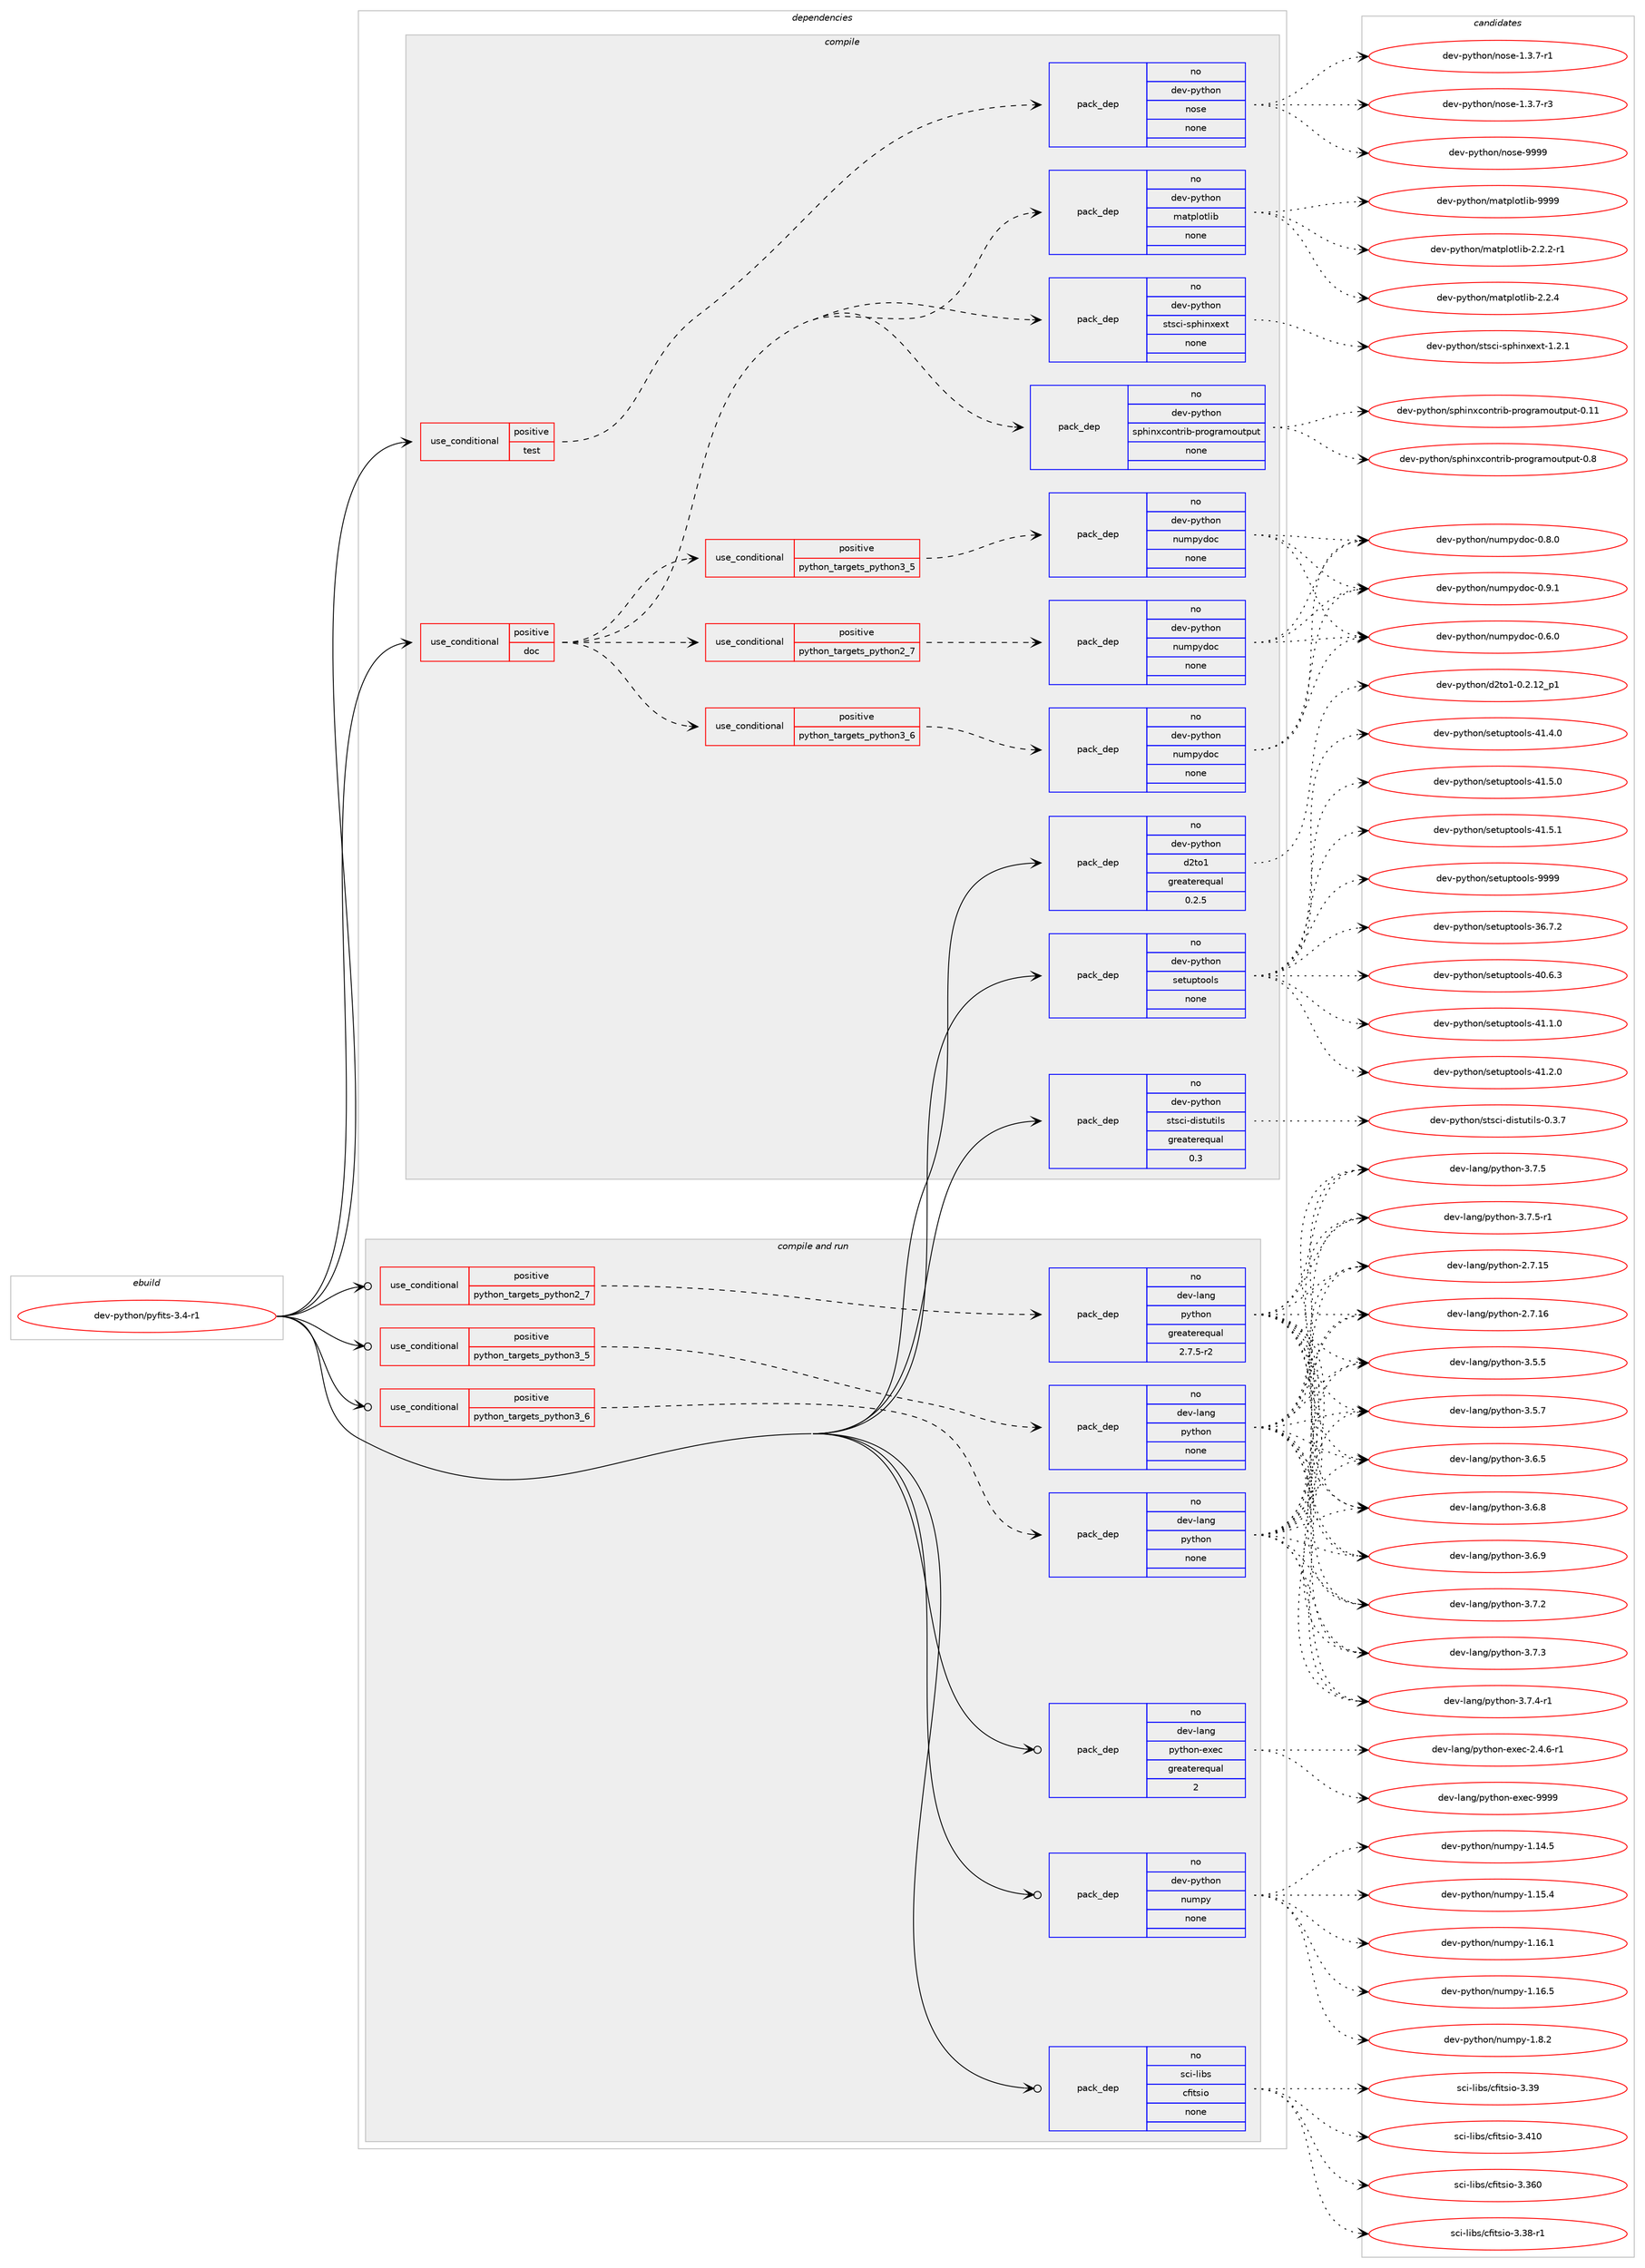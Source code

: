 digraph prolog {

# *************
# Graph options
# *************

newrank=true;
concentrate=true;
compound=true;
graph [rankdir=LR,fontname=Helvetica,fontsize=10,ranksep=1.5];#, ranksep=2.5, nodesep=0.2];
edge  [arrowhead=vee];
node  [fontname=Helvetica,fontsize=10];

# **********
# The ebuild
# **********

subgraph cluster_leftcol {
color=gray;
rank=same;
label=<<i>ebuild</i>>;
id [label="dev-python/pyfits-3.4-r1", color=red, width=4, href="../dev-python/pyfits-3.4-r1.svg"];
}

# ****************
# The dependencies
# ****************

subgraph cluster_midcol {
color=gray;
label=<<i>dependencies</i>>;
subgraph cluster_compile {
fillcolor="#eeeeee";
style=filled;
label=<<i>compile</i>>;
subgraph cond145792 {
dependency625610 [label=<<TABLE BORDER="0" CELLBORDER="1" CELLSPACING="0" CELLPADDING="4"><TR><TD ROWSPAN="3" CELLPADDING="10">use_conditional</TD></TR><TR><TD>positive</TD></TR><TR><TD>doc</TD></TR></TABLE>>, shape=none, color=red];
subgraph pack467974 {
dependency625611 [label=<<TABLE BORDER="0" CELLBORDER="1" CELLSPACING="0" CELLPADDING="4" WIDTH="220"><TR><TD ROWSPAN="6" CELLPADDING="30">pack_dep</TD></TR><TR><TD WIDTH="110">no</TD></TR><TR><TD>dev-python</TD></TR><TR><TD>matplotlib</TD></TR><TR><TD>none</TD></TR><TR><TD></TD></TR></TABLE>>, shape=none, color=blue];
}
dependency625610:e -> dependency625611:w [weight=20,style="dashed",arrowhead="vee"];
subgraph cond145793 {
dependency625612 [label=<<TABLE BORDER="0" CELLBORDER="1" CELLSPACING="0" CELLPADDING="4"><TR><TD ROWSPAN="3" CELLPADDING="10">use_conditional</TD></TR><TR><TD>positive</TD></TR><TR><TD>python_targets_python2_7</TD></TR></TABLE>>, shape=none, color=red];
subgraph pack467975 {
dependency625613 [label=<<TABLE BORDER="0" CELLBORDER="1" CELLSPACING="0" CELLPADDING="4" WIDTH="220"><TR><TD ROWSPAN="6" CELLPADDING="30">pack_dep</TD></TR><TR><TD WIDTH="110">no</TD></TR><TR><TD>dev-python</TD></TR><TR><TD>numpydoc</TD></TR><TR><TD>none</TD></TR><TR><TD></TD></TR></TABLE>>, shape=none, color=blue];
}
dependency625612:e -> dependency625613:w [weight=20,style="dashed",arrowhead="vee"];
}
dependency625610:e -> dependency625612:w [weight=20,style="dashed",arrowhead="vee"];
subgraph cond145794 {
dependency625614 [label=<<TABLE BORDER="0" CELLBORDER="1" CELLSPACING="0" CELLPADDING="4"><TR><TD ROWSPAN="3" CELLPADDING="10">use_conditional</TD></TR><TR><TD>positive</TD></TR><TR><TD>python_targets_python3_5</TD></TR></TABLE>>, shape=none, color=red];
subgraph pack467976 {
dependency625615 [label=<<TABLE BORDER="0" CELLBORDER="1" CELLSPACING="0" CELLPADDING="4" WIDTH="220"><TR><TD ROWSPAN="6" CELLPADDING="30">pack_dep</TD></TR><TR><TD WIDTH="110">no</TD></TR><TR><TD>dev-python</TD></TR><TR><TD>numpydoc</TD></TR><TR><TD>none</TD></TR><TR><TD></TD></TR></TABLE>>, shape=none, color=blue];
}
dependency625614:e -> dependency625615:w [weight=20,style="dashed",arrowhead="vee"];
}
dependency625610:e -> dependency625614:w [weight=20,style="dashed",arrowhead="vee"];
subgraph cond145795 {
dependency625616 [label=<<TABLE BORDER="0" CELLBORDER="1" CELLSPACING="0" CELLPADDING="4"><TR><TD ROWSPAN="3" CELLPADDING="10">use_conditional</TD></TR><TR><TD>positive</TD></TR><TR><TD>python_targets_python3_6</TD></TR></TABLE>>, shape=none, color=red];
subgraph pack467977 {
dependency625617 [label=<<TABLE BORDER="0" CELLBORDER="1" CELLSPACING="0" CELLPADDING="4" WIDTH="220"><TR><TD ROWSPAN="6" CELLPADDING="30">pack_dep</TD></TR><TR><TD WIDTH="110">no</TD></TR><TR><TD>dev-python</TD></TR><TR><TD>numpydoc</TD></TR><TR><TD>none</TD></TR><TR><TD></TD></TR></TABLE>>, shape=none, color=blue];
}
dependency625616:e -> dependency625617:w [weight=20,style="dashed",arrowhead="vee"];
}
dependency625610:e -> dependency625616:w [weight=20,style="dashed",arrowhead="vee"];
subgraph pack467978 {
dependency625618 [label=<<TABLE BORDER="0" CELLBORDER="1" CELLSPACING="0" CELLPADDING="4" WIDTH="220"><TR><TD ROWSPAN="6" CELLPADDING="30">pack_dep</TD></TR><TR><TD WIDTH="110">no</TD></TR><TR><TD>dev-python</TD></TR><TR><TD>sphinxcontrib-programoutput</TD></TR><TR><TD>none</TD></TR><TR><TD></TD></TR></TABLE>>, shape=none, color=blue];
}
dependency625610:e -> dependency625618:w [weight=20,style="dashed",arrowhead="vee"];
subgraph pack467979 {
dependency625619 [label=<<TABLE BORDER="0" CELLBORDER="1" CELLSPACING="0" CELLPADDING="4" WIDTH="220"><TR><TD ROWSPAN="6" CELLPADDING="30">pack_dep</TD></TR><TR><TD WIDTH="110">no</TD></TR><TR><TD>dev-python</TD></TR><TR><TD>stsci-sphinxext</TD></TR><TR><TD>none</TD></TR><TR><TD></TD></TR></TABLE>>, shape=none, color=blue];
}
dependency625610:e -> dependency625619:w [weight=20,style="dashed",arrowhead="vee"];
}
id:e -> dependency625610:w [weight=20,style="solid",arrowhead="vee"];
subgraph cond145796 {
dependency625620 [label=<<TABLE BORDER="0" CELLBORDER="1" CELLSPACING="0" CELLPADDING="4"><TR><TD ROWSPAN="3" CELLPADDING="10">use_conditional</TD></TR><TR><TD>positive</TD></TR><TR><TD>test</TD></TR></TABLE>>, shape=none, color=red];
subgraph pack467980 {
dependency625621 [label=<<TABLE BORDER="0" CELLBORDER="1" CELLSPACING="0" CELLPADDING="4" WIDTH="220"><TR><TD ROWSPAN="6" CELLPADDING="30">pack_dep</TD></TR><TR><TD WIDTH="110">no</TD></TR><TR><TD>dev-python</TD></TR><TR><TD>nose</TD></TR><TR><TD>none</TD></TR><TR><TD></TD></TR></TABLE>>, shape=none, color=blue];
}
dependency625620:e -> dependency625621:w [weight=20,style="dashed",arrowhead="vee"];
}
id:e -> dependency625620:w [weight=20,style="solid",arrowhead="vee"];
subgraph pack467981 {
dependency625622 [label=<<TABLE BORDER="0" CELLBORDER="1" CELLSPACING="0" CELLPADDING="4" WIDTH="220"><TR><TD ROWSPAN="6" CELLPADDING="30">pack_dep</TD></TR><TR><TD WIDTH="110">no</TD></TR><TR><TD>dev-python</TD></TR><TR><TD>d2to1</TD></TR><TR><TD>greaterequal</TD></TR><TR><TD>0.2.5</TD></TR></TABLE>>, shape=none, color=blue];
}
id:e -> dependency625622:w [weight=20,style="solid",arrowhead="vee"];
subgraph pack467982 {
dependency625623 [label=<<TABLE BORDER="0" CELLBORDER="1" CELLSPACING="0" CELLPADDING="4" WIDTH="220"><TR><TD ROWSPAN="6" CELLPADDING="30">pack_dep</TD></TR><TR><TD WIDTH="110">no</TD></TR><TR><TD>dev-python</TD></TR><TR><TD>setuptools</TD></TR><TR><TD>none</TD></TR><TR><TD></TD></TR></TABLE>>, shape=none, color=blue];
}
id:e -> dependency625623:w [weight=20,style="solid",arrowhead="vee"];
subgraph pack467983 {
dependency625624 [label=<<TABLE BORDER="0" CELLBORDER="1" CELLSPACING="0" CELLPADDING="4" WIDTH="220"><TR><TD ROWSPAN="6" CELLPADDING="30">pack_dep</TD></TR><TR><TD WIDTH="110">no</TD></TR><TR><TD>dev-python</TD></TR><TR><TD>stsci-distutils</TD></TR><TR><TD>greaterequal</TD></TR><TR><TD>0.3</TD></TR></TABLE>>, shape=none, color=blue];
}
id:e -> dependency625624:w [weight=20,style="solid",arrowhead="vee"];
}
subgraph cluster_compileandrun {
fillcolor="#eeeeee";
style=filled;
label=<<i>compile and run</i>>;
subgraph cond145797 {
dependency625625 [label=<<TABLE BORDER="0" CELLBORDER="1" CELLSPACING="0" CELLPADDING="4"><TR><TD ROWSPAN="3" CELLPADDING="10">use_conditional</TD></TR><TR><TD>positive</TD></TR><TR><TD>python_targets_python2_7</TD></TR></TABLE>>, shape=none, color=red];
subgraph pack467984 {
dependency625626 [label=<<TABLE BORDER="0" CELLBORDER="1" CELLSPACING="0" CELLPADDING="4" WIDTH="220"><TR><TD ROWSPAN="6" CELLPADDING="30">pack_dep</TD></TR><TR><TD WIDTH="110">no</TD></TR><TR><TD>dev-lang</TD></TR><TR><TD>python</TD></TR><TR><TD>greaterequal</TD></TR><TR><TD>2.7.5-r2</TD></TR></TABLE>>, shape=none, color=blue];
}
dependency625625:e -> dependency625626:w [weight=20,style="dashed",arrowhead="vee"];
}
id:e -> dependency625625:w [weight=20,style="solid",arrowhead="odotvee"];
subgraph cond145798 {
dependency625627 [label=<<TABLE BORDER="0" CELLBORDER="1" CELLSPACING="0" CELLPADDING="4"><TR><TD ROWSPAN="3" CELLPADDING="10">use_conditional</TD></TR><TR><TD>positive</TD></TR><TR><TD>python_targets_python3_5</TD></TR></TABLE>>, shape=none, color=red];
subgraph pack467985 {
dependency625628 [label=<<TABLE BORDER="0" CELLBORDER="1" CELLSPACING="0" CELLPADDING="4" WIDTH="220"><TR><TD ROWSPAN="6" CELLPADDING="30">pack_dep</TD></TR><TR><TD WIDTH="110">no</TD></TR><TR><TD>dev-lang</TD></TR><TR><TD>python</TD></TR><TR><TD>none</TD></TR><TR><TD></TD></TR></TABLE>>, shape=none, color=blue];
}
dependency625627:e -> dependency625628:w [weight=20,style="dashed",arrowhead="vee"];
}
id:e -> dependency625627:w [weight=20,style="solid",arrowhead="odotvee"];
subgraph cond145799 {
dependency625629 [label=<<TABLE BORDER="0" CELLBORDER="1" CELLSPACING="0" CELLPADDING="4"><TR><TD ROWSPAN="3" CELLPADDING="10">use_conditional</TD></TR><TR><TD>positive</TD></TR><TR><TD>python_targets_python3_6</TD></TR></TABLE>>, shape=none, color=red];
subgraph pack467986 {
dependency625630 [label=<<TABLE BORDER="0" CELLBORDER="1" CELLSPACING="0" CELLPADDING="4" WIDTH="220"><TR><TD ROWSPAN="6" CELLPADDING="30">pack_dep</TD></TR><TR><TD WIDTH="110">no</TD></TR><TR><TD>dev-lang</TD></TR><TR><TD>python</TD></TR><TR><TD>none</TD></TR><TR><TD></TD></TR></TABLE>>, shape=none, color=blue];
}
dependency625629:e -> dependency625630:w [weight=20,style="dashed",arrowhead="vee"];
}
id:e -> dependency625629:w [weight=20,style="solid",arrowhead="odotvee"];
subgraph pack467987 {
dependency625631 [label=<<TABLE BORDER="0" CELLBORDER="1" CELLSPACING="0" CELLPADDING="4" WIDTH="220"><TR><TD ROWSPAN="6" CELLPADDING="30">pack_dep</TD></TR><TR><TD WIDTH="110">no</TD></TR><TR><TD>dev-lang</TD></TR><TR><TD>python-exec</TD></TR><TR><TD>greaterequal</TD></TR><TR><TD>2</TD></TR></TABLE>>, shape=none, color=blue];
}
id:e -> dependency625631:w [weight=20,style="solid",arrowhead="odotvee"];
subgraph pack467988 {
dependency625632 [label=<<TABLE BORDER="0" CELLBORDER="1" CELLSPACING="0" CELLPADDING="4" WIDTH="220"><TR><TD ROWSPAN="6" CELLPADDING="30">pack_dep</TD></TR><TR><TD WIDTH="110">no</TD></TR><TR><TD>dev-python</TD></TR><TR><TD>numpy</TD></TR><TR><TD>none</TD></TR><TR><TD></TD></TR></TABLE>>, shape=none, color=blue];
}
id:e -> dependency625632:w [weight=20,style="solid",arrowhead="odotvee"];
subgraph pack467989 {
dependency625633 [label=<<TABLE BORDER="0" CELLBORDER="1" CELLSPACING="0" CELLPADDING="4" WIDTH="220"><TR><TD ROWSPAN="6" CELLPADDING="30">pack_dep</TD></TR><TR><TD WIDTH="110">no</TD></TR><TR><TD>sci-libs</TD></TR><TR><TD>cfitsio</TD></TR><TR><TD>none</TD></TR><TR><TD></TD></TR></TABLE>>, shape=none, color=blue];
}
id:e -> dependency625633:w [weight=20,style="solid",arrowhead="odotvee"];
}
subgraph cluster_run {
fillcolor="#eeeeee";
style=filled;
label=<<i>run</i>>;
}
}

# **************
# The candidates
# **************

subgraph cluster_choices {
rank=same;
color=gray;
label=<<i>candidates</i>>;

subgraph choice467974 {
color=black;
nodesep=1;
choice100101118451121211161041111104710997116112108111116108105984550465046504511449 [label="dev-python/matplotlib-2.2.2-r1", color=red, width=4,href="../dev-python/matplotlib-2.2.2-r1.svg"];
choice10010111845112121116104111110471099711611210811111610810598455046504652 [label="dev-python/matplotlib-2.2.4", color=red, width=4,href="../dev-python/matplotlib-2.2.4.svg"];
choice100101118451121211161041111104710997116112108111116108105984557575757 [label="dev-python/matplotlib-9999", color=red, width=4,href="../dev-python/matplotlib-9999.svg"];
dependency625611:e -> choice100101118451121211161041111104710997116112108111116108105984550465046504511449:w [style=dotted,weight="100"];
dependency625611:e -> choice10010111845112121116104111110471099711611210811111610810598455046504652:w [style=dotted,weight="100"];
dependency625611:e -> choice100101118451121211161041111104710997116112108111116108105984557575757:w [style=dotted,weight="100"];
}
subgraph choice467975 {
color=black;
nodesep=1;
choice100101118451121211161041111104711011710911212110011199454846544648 [label="dev-python/numpydoc-0.6.0", color=red, width=4,href="../dev-python/numpydoc-0.6.0.svg"];
choice100101118451121211161041111104711011710911212110011199454846564648 [label="dev-python/numpydoc-0.8.0", color=red, width=4,href="../dev-python/numpydoc-0.8.0.svg"];
choice100101118451121211161041111104711011710911212110011199454846574649 [label="dev-python/numpydoc-0.9.1", color=red, width=4,href="../dev-python/numpydoc-0.9.1.svg"];
dependency625613:e -> choice100101118451121211161041111104711011710911212110011199454846544648:w [style=dotted,weight="100"];
dependency625613:e -> choice100101118451121211161041111104711011710911212110011199454846564648:w [style=dotted,weight="100"];
dependency625613:e -> choice100101118451121211161041111104711011710911212110011199454846574649:w [style=dotted,weight="100"];
}
subgraph choice467976 {
color=black;
nodesep=1;
choice100101118451121211161041111104711011710911212110011199454846544648 [label="dev-python/numpydoc-0.6.0", color=red, width=4,href="../dev-python/numpydoc-0.6.0.svg"];
choice100101118451121211161041111104711011710911212110011199454846564648 [label="dev-python/numpydoc-0.8.0", color=red, width=4,href="../dev-python/numpydoc-0.8.0.svg"];
choice100101118451121211161041111104711011710911212110011199454846574649 [label="dev-python/numpydoc-0.9.1", color=red, width=4,href="../dev-python/numpydoc-0.9.1.svg"];
dependency625615:e -> choice100101118451121211161041111104711011710911212110011199454846544648:w [style=dotted,weight="100"];
dependency625615:e -> choice100101118451121211161041111104711011710911212110011199454846564648:w [style=dotted,weight="100"];
dependency625615:e -> choice100101118451121211161041111104711011710911212110011199454846574649:w [style=dotted,weight="100"];
}
subgraph choice467977 {
color=black;
nodesep=1;
choice100101118451121211161041111104711011710911212110011199454846544648 [label="dev-python/numpydoc-0.6.0", color=red, width=4,href="../dev-python/numpydoc-0.6.0.svg"];
choice100101118451121211161041111104711011710911212110011199454846564648 [label="dev-python/numpydoc-0.8.0", color=red, width=4,href="../dev-python/numpydoc-0.8.0.svg"];
choice100101118451121211161041111104711011710911212110011199454846574649 [label="dev-python/numpydoc-0.9.1", color=red, width=4,href="../dev-python/numpydoc-0.9.1.svg"];
dependency625617:e -> choice100101118451121211161041111104711011710911212110011199454846544648:w [style=dotted,weight="100"];
dependency625617:e -> choice100101118451121211161041111104711011710911212110011199454846564648:w [style=dotted,weight="100"];
dependency625617:e -> choice100101118451121211161041111104711011710911212110011199454846574649:w [style=dotted,weight="100"];
}
subgraph choice467978 {
color=black;
nodesep=1;
choice1001011184511212111610411111047115112104105110120991111101161141059845112114111103114971091111171161121171164548464949 [label="dev-python/sphinxcontrib-programoutput-0.11", color=red, width=4,href="../dev-python/sphinxcontrib-programoutput-0.11.svg"];
choice10010111845112121116104111110471151121041051101209911111011611410598451121141111031149710911111711611211711645484656 [label="dev-python/sphinxcontrib-programoutput-0.8", color=red, width=4,href="../dev-python/sphinxcontrib-programoutput-0.8.svg"];
dependency625618:e -> choice1001011184511212111610411111047115112104105110120991111101161141059845112114111103114971091111171161121171164548464949:w [style=dotted,weight="100"];
dependency625618:e -> choice10010111845112121116104111110471151121041051101209911111011611410598451121141111031149710911111711611211711645484656:w [style=dotted,weight="100"];
}
subgraph choice467979 {
color=black;
nodesep=1;
choice10010111845112121116104111110471151161159910545115112104105110120101120116454946504649 [label="dev-python/stsci-sphinxext-1.2.1", color=red, width=4,href="../dev-python/stsci-sphinxext-1.2.1.svg"];
dependency625619:e -> choice10010111845112121116104111110471151161159910545115112104105110120101120116454946504649:w [style=dotted,weight="100"];
}
subgraph choice467980 {
color=black;
nodesep=1;
choice10010111845112121116104111110471101111151014549465146554511449 [label="dev-python/nose-1.3.7-r1", color=red, width=4,href="../dev-python/nose-1.3.7-r1.svg"];
choice10010111845112121116104111110471101111151014549465146554511451 [label="dev-python/nose-1.3.7-r3", color=red, width=4,href="../dev-python/nose-1.3.7-r3.svg"];
choice10010111845112121116104111110471101111151014557575757 [label="dev-python/nose-9999", color=red, width=4,href="../dev-python/nose-9999.svg"];
dependency625621:e -> choice10010111845112121116104111110471101111151014549465146554511449:w [style=dotted,weight="100"];
dependency625621:e -> choice10010111845112121116104111110471101111151014549465146554511451:w [style=dotted,weight="100"];
dependency625621:e -> choice10010111845112121116104111110471101111151014557575757:w [style=dotted,weight="100"];
}
subgraph choice467981 {
color=black;
nodesep=1;
choice10010111845112121116104111110471005011611149454846504649509511249 [label="dev-python/d2to1-0.2.12_p1", color=red, width=4,href="../dev-python/d2to1-0.2.12_p1.svg"];
dependency625622:e -> choice10010111845112121116104111110471005011611149454846504649509511249:w [style=dotted,weight="100"];
}
subgraph choice467982 {
color=black;
nodesep=1;
choice100101118451121211161041111104711510111611711211611111110811545515446554650 [label="dev-python/setuptools-36.7.2", color=red, width=4,href="../dev-python/setuptools-36.7.2.svg"];
choice100101118451121211161041111104711510111611711211611111110811545524846544651 [label="dev-python/setuptools-40.6.3", color=red, width=4,href="../dev-python/setuptools-40.6.3.svg"];
choice100101118451121211161041111104711510111611711211611111110811545524946494648 [label="dev-python/setuptools-41.1.0", color=red, width=4,href="../dev-python/setuptools-41.1.0.svg"];
choice100101118451121211161041111104711510111611711211611111110811545524946504648 [label="dev-python/setuptools-41.2.0", color=red, width=4,href="../dev-python/setuptools-41.2.0.svg"];
choice100101118451121211161041111104711510111611711211611111110811545524946524648 [label="dev-python/setuptools-41.4.0", color=red, width=4,href="../dev-python/setuptools-41.4.0.svg"];
choice100101118451121211161041111104711510111611711211611111110811545524946534648 [label="dev-python/setuptools-41.5.0", color=red, width=4,href="../dev-python/setuptools-41.5.0.svg"];
choice100101118451121211161041111104711510111611711211611111110811545524946534649 [label="dev-python/setuptools-41.5.1", color=red, width=4,href="../dev-python/setuptools-41.5.1.svg"];
choice10010111845112121116104111110471151011161171121161111111081154557575757 [label="dev-python/setuptools-9999", color=red, width=4,href="../dev-python/setuptools-9999.svg"];
dependency625623:e -> choice100101118451121211161041111104711510111611711211611111110811545515446554650:w [style=dotted,weight="100"];
dependency625623:e -> choice100101118451121211161041111104711510111611711211611111110811545524846544651:w [style=dotted,weight="100"];
dependency625623:e -> choice100101118451121211161041111104711510111611711211611111110811545524946494648:w [style=dotted,weight="100"];
dependency625623:e -> choice100101118451121211161041111104711510111611711211611111110811545524946504648:w [style=dotted,weight="100"];
dependency625623:e -> choice100101118451121211161041111104711510111611711211611111110811545524946524648:w [style=dotted,weight="100"];
dependency625623:e -> choice100101118451121211161041111104711510111611711211611111110811545524946534648:w [style=dotted,weight="100"];
dependency625623:e -> choice100101118451121211161041111104711510111611711211611111110811545524946534649:w [style=dotted,weight="100"];
dependency625623:e -> choice10010111845112121116104111110471151011161171121161111111081154557575757:w [style=dotted,weight="100"];
}
subgraph choice467983 {
color=black;
nodesep=1;
choice10010111845112121116104111110471151161159910545100105115116117116105108115454846514655 [label="dev-python/stsci-distutils-0.3.7", color=red, width=4,href="../dev-python/stsci-distutils-0.3.7.svg"];
dependency625624:e -> choice10010111845112121116104111110471151161159910545100105115116117116105108115454846514655:w [style=dotted,weight="100"];
}
subgraph choice467984 {
color=black;
nodesep=1;
choice10010111845108971101034711212111610411111045504655464953 [label="dev-lang/python-2.7.15", color=red, width=4,href="../dev-lang/python-2.7.15.svg"];
choice10010111845108971101034711212111610411111045504655464954 [label="dev-lang/python-2.7.16", color=red, width=4,href="../dev-lang/python-2.7.16.svg"];
choice100101118451089711010347112121116104111110455146534653 [label="dev-lang/python-3.5.5", color=red, width=4,href="../dev-lang/python-3.5.5.svg"];
choice100101118451089711010347112121116104111110455146534655 [label="dev-lang/python-3.5.7", color=red, width=4,href="../dev-lang/python-3.5.7.svg"];
choice100101118451089711010347112121116104111110455146544653 [label="dev-lang/python-3.6.5", color=red, width=4,href="../dev-lang/python-3.6.5.svg"];
choice100101118451089711010347112121116104111110455146544656 [label="dev-lang/python-3.6.8", color=red, width=4,href="../dev-lang/python-3.6.8.svg"];
choice100101118451089711010347112121116104111110455146544657 [label="dev-lang/python-3.6.9", color=red, width=4,href="../dev-lang/python-3.6.9.svg"];
choice100101118451089711010347112121116104111110455146554650 [label="dev-lang/python-3.7.2", color=red, width=4,href="../dev-lang/python-3.7.2.svg"];
choice100101118451089711010347112121116104111110455146554651 [label="dev-lang/python-3.7.3", color=red, width=4,href="../dev-lang/python-3.7.3.svg"];
choice1001011184510897110103471121211161041111104551465546524511449 [label="dev-lang/python-3.7.4-r1", color=red, width=4,href="../dev-lang/python-3.7.4-r1.svg"];
choice100101118451089711010347112121116104111110455146554653 [label="dev-lang/python-3.7.5", color=red, width=4,href="../dev-lang/python-3.7.5.svg"];
choice1001011184510897110103471121211161041111104551465546534511449 [label="dev-lang/python-3.7.5-r1", color=red, width=4,href="../dev-lang/python-3.7.5-r1.svg"];
dependency625626:e -> choice10010111845108971101034711212111610411111045504655464953:w [style=dotted,weight="100"];
dependency625626:e -> choice10010111845108971101034711212111610411111045504655464954:w [style=dotted,weight="100"];
dependency625626:e -> choice100101118451089711010347112121116104111110455146534653:w [style=dotted,weight="100"];
dependency625626:e -> choice100101118451089711010347112121116104111110455146534655:w [style=dotted,weight="100"];
dependency625626:e -> choice100101118451089711010347112121116104111110455146544653:w [style=dotted,weight="100"];
dependency625626:e -> choice100101118451089711010347112121116104111110455146544656:w [style=dotted,weight="100"];
dependency625626:e -> choice100101118451089711010347112121116104111110455146544657:w [style=dotted,weight="100"];
dependency625626:e -> choice100101118451089711010347112121116104111110455146554650:w [style=dotted,weight="100"];
dependency625626:e -> choice100101118451089711010347112121116104111110455146554651:w [style=dotted,weight="100"];
dependency625626:e -> choice1001011184510897110103471121211161041111104551465546524511449:w [style=dotted,weight="100"];
dependency625626:e -> choice100101118451089711010347112121116104111110455146554653:w [style=dotted,weight="100"];
dependency625626:e -> choice1001011184510897110103471121211161041111104551465546534511449:w [style=dotted,weight="100"];
}
subgraph choice467985 {
color=black;
nodesep=1;
choice10010111845108971101034711212111610411111045504655464953 [label="dev-lang/python-2.7.15", color=red, width=4,href="../dev-lang/python-2.7.15.svg"];
choice10010111845108971101034711212111610411111045504655464954 [label="dev-lang/python-2.7.16", color=red, width=4,href="../dev-lang/python-2.7.16.svg"];
choice100101118451089711010347112121116104111110455146534653 [label="dev-lang/python-3.5.5", color=red, width=4,href="../dev-lang/python-3.5.5.svg"];
choice100101118451089711010347112121116104111110455146534655 [label="dev-lang/python-3.5.7", color=red, width=4,href="../dev-lang/python-3.5.7.svg"];
choice100101118451089711010347112121116104111110455146544653 [label="dev-lang/python-3.6.5", color=red, width=4,href="../dev-lang/python-3.6.5.svg"];
choice100101118451089711010347112121116104111110455146544656 [label="dev-lang/python-3.6.8", color=red, width=4,href="../dev-lang/python-3.6.8.svg"];
choice100101118451089711010347112121116104111110455146544657 [label="dev-lang/python-3.6.9", color=red, width=4,href="../dev-lang/python-3.6.9.svg"];
choice100101118451089711010347112121116104111110455146554650 [label="dev-lang/python-3.7.2", color=red, width=4,href="../dev-lang/python-3.7.2.svg"];
choice100101118451089711010347112121116104111110455146554651 [label="dev-lang/python-3.7.3", color=red, width=4,href="../dev-lang/python-3.7.3.svg"];
choice1001011184510897110103471121211161041111104551465546524511449 [label="dev-lang/python-3.7.4-r1", color=red, width=4,href="../dev-lang/python-3.7.4-r1.svg"];
choice100101118451089711010347112121116104111110455146554653 [label="dev-lang/python-3.7.5", color=red, width=4,href="../dev-lang/python-3.7.5.svg"];
choice1001011184510897110103471121211161041111104551465546534511449 [label="dev-lang/python-3.7.5-r1", color=red, width=4,href="../dev-lang/python-3.7.5-r1.svg"];
dependency625628:e -> choice10010111845108971101034711212111610411111045504655464953:w [style=dotted,weight="100"];
dependency625628:e -> choice10010111845108971101034711212111610411111045504655464954:w [style=dotted,weight="100"];
dependency625628:e -> choice100101118451089711010347112121116104111110455146534653:w [style=dotted,weight="100"];
dependency625628:e -> choice100101118451089711010347112121116104111110455146534655:w [style=dotted,weight="100"];
dependency625628:e -> choice100101118451089711010347112121116104111110455146544653:w [style=dotted,weight="100"];
dependency625628:e -> choice100101118451089711010347112121116104111110455146544656:w [style=dotted,weight="100"];
dependency625628:e -> choice100101118451089711010347112121116104111110455146544657:w [style=dotted,weight="100"];
dependency625628:e -> choice100101118451089711010347112121116104111110455146554650:w [style=dotted,weight="100"];
dependency625628:e -> choice100101118451089711010347112121116104111110455146554651:w [style=dotted,weight="100"];
dependency625628:e -> choice1001011184510897110103471121211161041111104551465546524511449:w [style=dotted,weight="100"];
dependency625628:e -> choice100101118451089711010347112121116104111110455146554653:w [style=dotted,weight="100"];
dependency625628:e -> choice1001011184510897110103471121211161041111104551465546534511449:w [style=dotted,weight="100"];
}
subgraph choice467986 {
color=black;
nodesep=1;
choice10010111845108971101034711212111610411111045504655464953 [label="dev-lang/python-2.7.15", color=red, width=4,href="../dev-lang/python-2.7.15.svg"];
choice10010111845108971101034711212111610411111045504655464954 [label="dev-lang/python-2.7.16", color=red, width=4,href="../dev-lang/python-2.7.16.svg"];
choice100101118451089711010347112121116104111110455146534653 [label="dev-lang/python-3.5.5", color=red, width=4,href="../dev-lang/python-3.5.5.svg"];
choice100101118451089711010347112121116104111110455146534655 [label="dev-lang/python-3.5.7", color=red, width=4,href="../dev-lang/python-3.5.7.svg"];
choice100101118451089711010347112121116104111110455146544653 [label="dev-lang/python-3.6.5", color=red, width=4,href="../dev-lang/python-3.6.5.svg"];
choice100101118451089711010347112121116104111110455146544656 [label="dev-lang/python-3.6.8", color=red, width=4,href="../dev-lang/python-3.6.8.svg"];
choice100101118451089711010347112121116104111110455146544657 [label="dev-lang/python-3.6.9", color=red, width=4,href="../dev-lang/python-3.6.9.svg"];
choice100101118451089711010347112121116104111110455146554650 [label="dev-lang/python-3.7.2", color=red, width=4,href="../dev-lang/python-3.7.2.svg"];
choice100101118451089711010347112121116104111110455146554651 [label="dev-lang/python-3.7.3", color=red, width=4,href="../dev-lang/python-3.7.3.svg"];
choice1001011184510897110103471121211161041111104551465546524511449 [label="dev-lang/python-3.7.4-r1", color=red, width=4,href="../dev-lang/python-3.7.4-r1.svg"];
choice100101118451089711010347112121116104111110455146554653 [label="dev-lang/python-3.7.5", color=red, width=4,href="../dev-lang/python-3.7.5.svg"];
choice1001011184510897110103471121211161041111104551465546534511449 [label="dev-lang/python-3.7.5-r1", color=red, width=4,href="../dev-lang/python-3.7.5-r1.svg"];
dependency625630:e -> choice10010111845108971101034711212111610411111045504655464953:w [style=dotted,weight="100"];
dependency625630:e -> choice10010111845108971101034711212111610411111045504655464954:w [style=dotted,weight="100"];
dependency625630:e -> choice100101118451089711010347112121116104111110455146534653:w [style=dotted,weight="100"];
dependency625630:e -> choice100101118451089711010347112121116104111110455146534655:w [style=dotted,weight="100"];
dependency625630:e -> choice100101118451089711010347112121116104111110455146544653:w [style=dotted,weight="100"];
dependency625630:e -> choice100101118451089711010347112121116104111110455146544656:w [style=dotted,weight="100"];
dependency625630:e -> choice100101118451089711010347112121116104111110455146544657:w [style=dotted,weight="100"];
dependency625630:e -> choice100101118451089711010347112121116104111110455146554650:w [style=dotted,weight="100"];
dependency625630:e -> choice100101118451089711010347112121116104111110455146554651:w [style=dotted,weight="100"];
dependency625630:e -> choice1001011184510897110103471121211161041111104551465546524511449:w [style=dotted,weight="100"];
dependency625630:e -> choice100101118451089711010347112121116104111110455146554653:w [style=dotted,weight="100"];
dependency625630:e -> choice1001011184510897110103471121211161041111104551465546534511449:w [style=dotted,weight="100"];
}
subgraph choice467987 {
color=black;
nodesep=1;
choice10010111845108971101034711212111610411111045101120101994550465246544511449 [label="dev-lang/python-exec-2.4.6-r1", color=red, width=4,href="../dev-lang/python-exec-2.4.6-r1.svg"];
choice10010111845108971101034711212111610411111045101120101994557575757 [label="dev-lang/python-exec-9999", color=red, width=4,href="../dev-lang/python-exec-9999.svg"];
dependency625631:e -> choice10010111845108971101034711212111610411111045101120101994550465246544511449:w [style=dotted,weight="100"];
dependency625631:e -> choice10010111845108971101034711212111610411111045101120101994557575757:w [style=dotted,weight="100"];
}
subgraph choice467988 {
color=black;
nodesep=1;
choice100101118451121211161041111104711011710911212145494649524653 [label="dev-python/numpy-1.14.5", color=red, width=4,href="../dev-python/numpy-1.14.5.svg"];
choice100101118451121211161041111104711011710911212145494649534652 [label="dev-python/numpy-1.15.4", color=red, width=4,href="../dev-python/numpy-1.15.4.svg"];
choice100101118451121211161041111104711011710911212145494649544649 [label="dev-python/numpy-1.16.1", color=red, width=4,href="../dev-python/numpy-1.16.1.svg"];
choice100101118451121211161041111104711011710911212145494649544653 [label="dev-python/numpy-1.16.5", color=red, width=4,href="../dev-python/numpy-1.16.5.svg"];
choice1001011184511212111610411111047110117109112121454946564650 [label="dev-python/numpy-1.8.2", color=red, width=4,href="../dev-python/numpy-1.8.2.svg"];
dependency625632:e -> choice100101118451121211161041111104711011710911212145494649524653:w [style=dotted,weight="100"];
dependency625632:e -> choice100101118451121211161041111104711011710911212145494649534652:w [style=dotted,weight="100"];
dependency625632:e -> choice100101118451121211161041111104711011710911212145494649544649:w [style=dotted,weight="100"];
dependency625632:e -> choice100101118451121211161041111104711011710911212145494649544653:w [style=dotted,weight="100"];
dependency625632:e -> choice1001011184511212111610411111047110117109112121454946564650:w [style=dotted,weight="100"];
}
subgraph choice467989 {
color=black;
nodesep=1;
choice1159910545108105981154799102105116115105111455146515448 [label="sci-libs/cfitsio-3.360", color=red, width=4,href="../sci-libs/cfitsio-3.360.svg"];
choice115991054510810598115479910210511611510511145514651564511449 [label="sci-libs/cfitsio-3.38-r1", color=red, width=4,href="../sci-libs/cfitsio-3.38-r1.svg"];
choice11599105451081059811547991021051161151051114551465157 [label="sci-libs/cfitsio-3.39", color=red, width=4,href="../sci-libs/cfitsio-3.39.svg"];
choice1159910545108105981154799102105116115105111455146524948 [label="sci-libs/cfitsio-3.410", color=red, width=4,href="../sci-libs/cfitsio-3.410.svg"];
dependency625633:e -> choice1159910545108105981154799102105116115105111455146515448:w [style=dotted,weight="100"];
dependency625633:e -> choice115991054510810598115479910210511611510511145514651564511449:w [style=dotted,weight="100"];
dependency625633:e -> choice11599105451081059811547991021051161151051114551465157:w [style=dotted,weight="100"];
dependency625633:e -> choice1159910545108105981154799102105116115105111455146524948:w [style=dotted,weight="100"];
}
}

}
